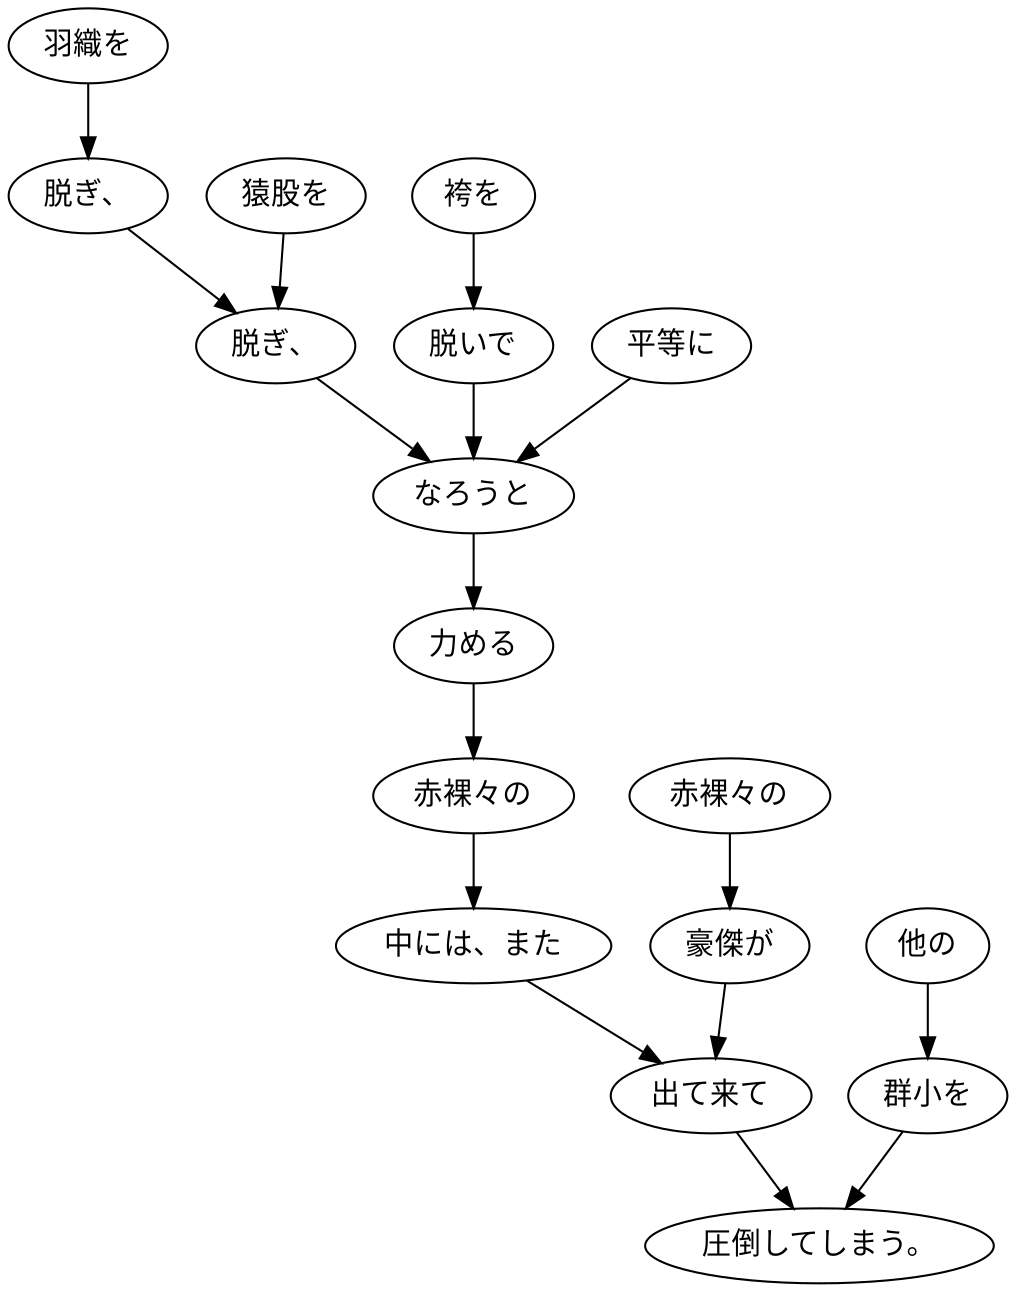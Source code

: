 digraph graph4536 {
	node0 [label="羽織を"];
	node1 [label="脱ぎ、"];
	node2 [label="猿股を"];
	node3 [label="脱ぎ、"];
	node4 [label="袴を"];
	node5 [label="脱いで"];
	node6 [label="平等に"];
	node7 [label="なろうと"];
	node8 [label="力める"];
	node9 [label="赤裸々の"];
	node10 [label="中には、また"];
	node11 [label="赤裸々の"];
	node12 [label="豪傑が"];
	node13 [label="出て来て"];
	node14 [label="他の"];
	node15 [label="群小を"];
	node16 [label="圧倒してしまう。"];
	node0 -> node1;
	node1 -> node3;
	node2 -> node3;
	node3 -> node7;
	node4 -> node5;
	node5 -> node7;
	node6 -> node7;
	node7 -> node8;
	node8 -> node9;
	node9 -> node10;
	node10 -> node13;
	node11 -> node12;
	node12 -> node13;
	node13 -> node16;
	node14 -> node15;
	node15 -> node16;
}
